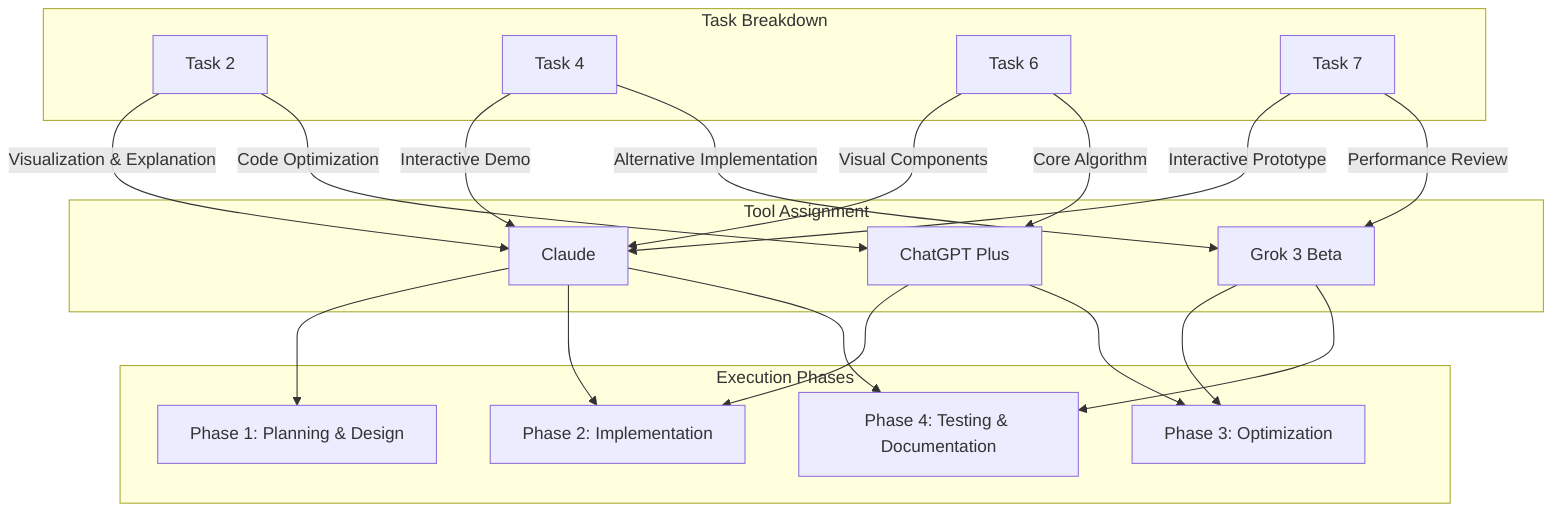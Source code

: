 graph TB
    subgraph "Task Breakdown"
        T2["Task 2"]
        T4["Task 4"]
        T6["Task 6"] 
        T7["Task 7"]
    end
    
    subgraph "Tool Assignment"
        C["Claude"]
        G["ChatGPT Plus"]
        GR["Grok 3 Beta"]
    end
    
    subgraph "Execution Phases"
        P1["Phase 1: Planning & Design"]
        P2["Phase 2: Implementation"]
        P3["Phase 3: Optimization"]
        P4["Phase 4: Testing & Documentation"]
    end
    
    T2 -->|Visualization & Explanation| C
    T2 -->|Code Optimization| G
    
    T4 -->|Interactive Demo| C
    T4 -->|Alternative Implementation| GR
    
    T6 -->|Visual Components| C
    T6 -->|Core Algorithm| G
    
    T7 -->|Interactive Prototype| C
    T7 -->|Performance Review| GR
    
    C --> P1
    C --> P2
    G --> P2
    G --> P3
    GR --> P3
    GR --> P4
    C --> P4